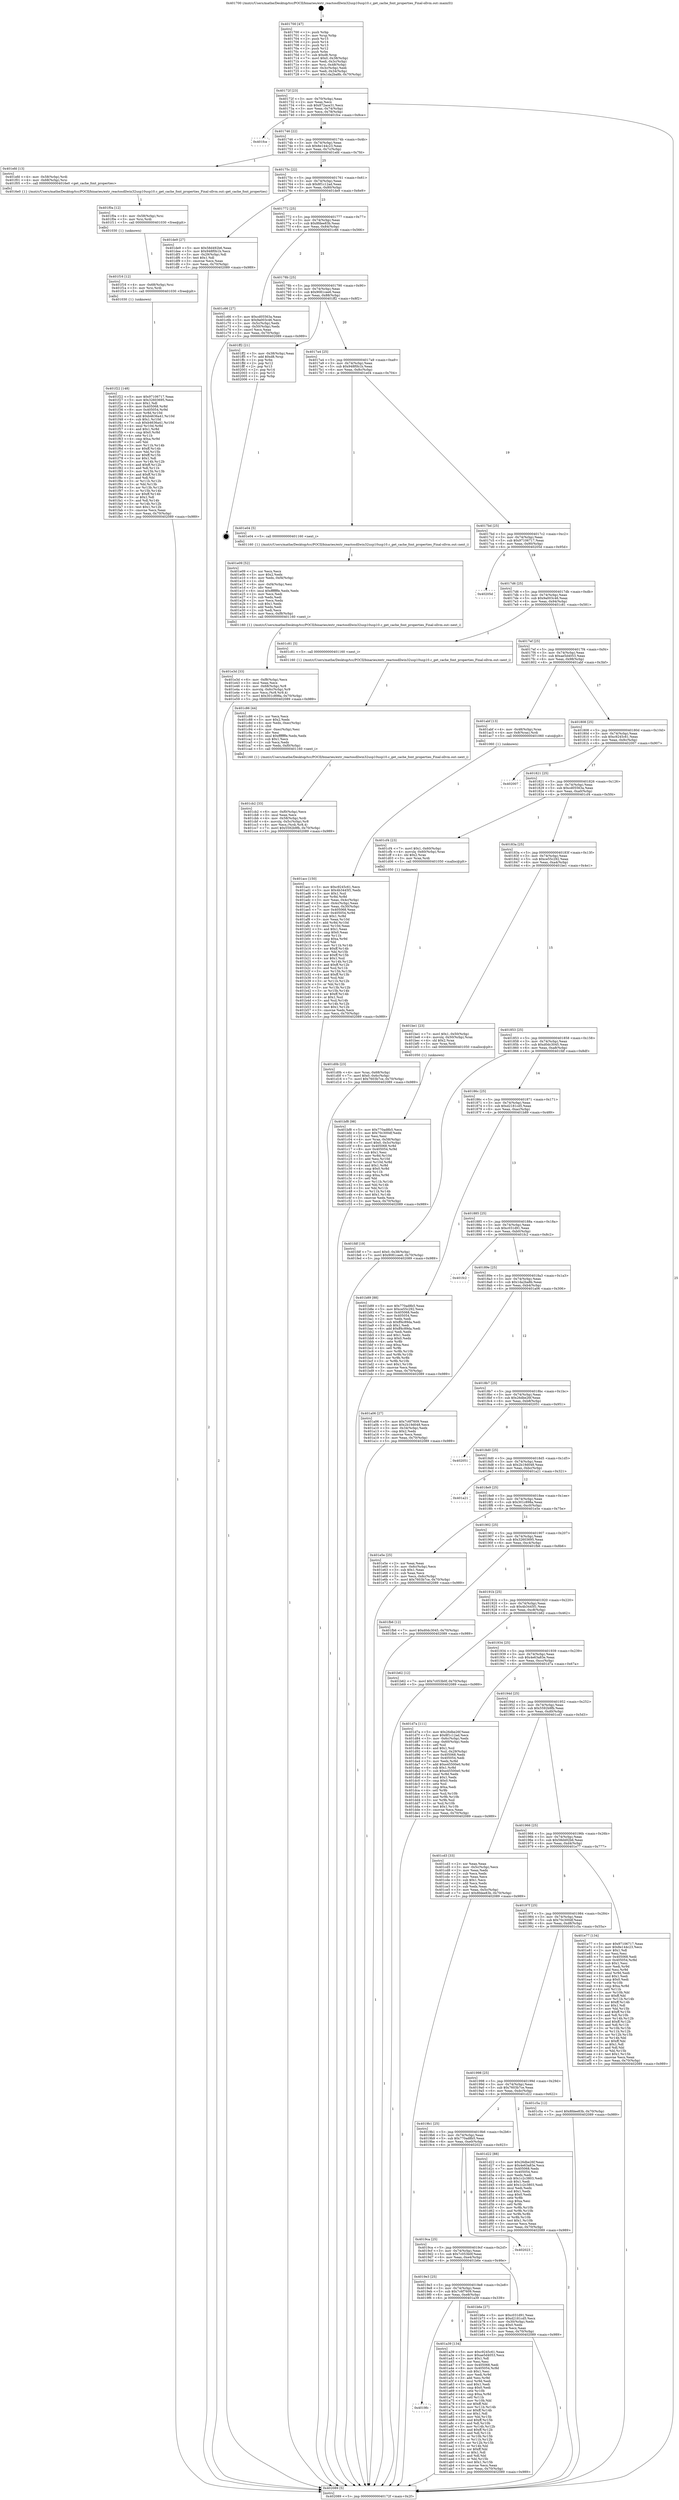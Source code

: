 digraph "0x401700" {
  label = "0x401700 (/mnt/c/Users/mathe/Desktop/tcc/POCII/binaries/extr_reactosdllwin32usp10usp10.c_get_cache_font_properties_Final-ollvm.out::main(0))"
  labelloc = "t"
  node[shape=record]

  Entry [label="",width=0.3,height=0.3,shape=circle,fillcolor=black,style=filled]
  "0x40172f" [label="{
     0x40172f [23]\l
     | [instrs]\l
     &nbsp;&nbsp;0x40172f \<+3\>: mov -0x70(%rbp),%eax\l
     &nbsp;&nbsp;0x401732 \<+2\>: mov %eax,%ecx\l
     &nbsp;&nbsp;0x401734 \<+6\>: sub $0x872ace31,%ecx\l
     &nbsp;&nbsp;0x40173a \<+3\>: mov %eax,-0x74(%rbp)\l
     &nbsp;&nbsp;0x40173d \<+3\>: mov %ecx,-0x78(%rbp)\l
     &nbsp;&nbsp;0x401740 \<+6\>: je 0000000000401fce \<main+0x8ce\>\l
  }"]
  "0x401fce" [label="{
     0x401fce\l
  }", style=dashed]
  "0x401746" [label="{
     0x401746 [22]\l
     | [instrs]\l
     &nbsp;&nbsp;0x401746 \<+5\>: jmp 000000000040174b \<main+0x4b\>\l
     &nbsp;&nbsp;0x40174b \<+3\>: mov -0x74(%rbp),%eax\l
     &nbsp;&nbsp;0x40174e \<+5\>: sub $0x8e144c23,%eax\l
     &nbsp;&nbsp;0x401753 \<+3\>: mov %eax,-0x7c(%rbp)\l
     &nbsp;&nbsp;0x401756 \<+6\>: je 0000000000401efd \<main+0x7fd\>\l
  }"]
  Exit [label="",width=0.3,height=0.3,shape=circle,fillcolor=black,style=filled,peripheries=2]
  "0x401efd" [label="{
     0x401efd [13]\l
     | [instrs]\l
     &nbsp;&nbsp;0x401efd \<+4\>: mov -0x58(%rbp),%rdi\l
     &nbsp;&nbsp;0x401f01 \<+4\>: mov -0x68(%rbp),%rsi\l
     &nbsp;&nbsp;0x401f05 \<+5\>: call 00000000004016e0 \<get_cache_font_properties\>\l
     | [calls]\l
     &nbsp;&nbsp;0x4016e0 \{1\} (/mnt/c/Users/mathe/Desktop/tcc/POCII/binaries/extr_reactosdllwin32usp10usp10.c_get_cache_font_properties_Final-ollvm.out::get_cache_font_properties)\l
  }"]
  "0x40175c" [label="{
     0x40175c [22]\l
     | [instrs]\l
     &nbsp;&nbsp;0x40175c \<+5\>: jmp 0000000000401761 \<main+0x61\>\l
     &nbsp;&nbsp;0x401761 \<+3\>: mov -0x74(%rbp),%eax\l
     &nbsp;&nbsp;0x401764 \<+5\>: sub $0x8f1c12ad,%eax\l
     &nbsp;&nbsp;0x401769 \<+3\>: mov %eax,-0x80(%rbp)\l
     &nbsp;&nbsp;0x40176c \<+6\>: je 0000000000401de9 \<main+0x6e9\>\l
  }"]
  "0x401f22" [label="{
     0x401f22 [148]\l
     | [instrs]\l
     &nbsp;&nbsp;0x401f22 \<+5\>: mov $0x97106717,%eax\l
     &nbsp;&nbsp;0x401f27 \<+5\>: mov $0x32603695,%ecx\l
     &nbsp;&nbsp;0x401f2c \<+2\>: mov $0x1,%dl\l
     &nbsp;&nbsp;0x401f2e \<+8\>: mov 0x405068,%r8d\l
     &nbsp;&nbsp;0x401f36 \<+8\>: mov 0x405054,%r9d\l
     &nbsp;&nbsp;0x401f3e \<+3\>: mov %r8d,%r10d\l
     &nbsp;&nbsp;0x401f41 \<+7\>: add $0xb4636a41,%r10d\l
     &nbsp;&nbsp;0x401f48 \<+4\>: sub $0x1,%r10d\l
     &nbsp;&nbsp;0x401f4c \<+7\>: sub $0xb4636a41,%r10d\l
     &nbsp;&nbsp;0x401f53 \<+4\>: imul %r10d,%r8d\l
     &nbsp;&nbsp;0x401f57 \<+4\>: and $0x1,%r8d\l
     &nbsp;&nbsp;0x401f5b \<+4\>: cmp $0x0,%r8d\l
     &nbsp;&nbsp;0x401f5f \<+4\>: sete %r11b\l
     &nbsp;&nbsp;0x401f63 \<+4\>: cmp $0xa,%r9d\l
     &nbsp;&nbsp;0x401f67 \<+3\>: setl %bl\l
     &nbsp;&nbsp;0x401f6a \<+3\>: mov %r11b,%r14b\l
     &nbsp;&nbsp;0x401f6d \<+4\>: xor $0xff,%r14b\l
     &nbsp;&nbsp;0x401f71 \<+3\>: mov %bl,%r15b\l
     &nbsp;&nbsp;0x401f74 \<+4\>: xor $0xff,%r15b\l
     &nbsp;&nbsp;0x401f78 \<+3\>: xor $0x1,%dl\l
     &nbsp;&nbsp;0x401f7b \<+3\>: mov %r14b,%r12b\l
     &nbsp;&nbsp;0x401f7e \<+4\>: and $0xff,%r12b\l
     &nbsp;&nbsp;0x401f82 \<+3\>: and %dl,%r11b\l
     &nbsp;&nbsp;0x401f85 \<+3\>: mov %r15b,%r13b\l
     &nbsp;&nbsp;0x401f88 \<+4\>: and $0xff,%r13b\l
     &nbsp;&nbsp;0x401f8c \<+2\>: and %dl,%bl\l
     &nbsp;&nbsp;0x401f8e \<+3\>: or %r11b,%r12b\l
     &nbsp;&nbsp;0x401f91 \<+3\>: or %bl,%r13b\l
     &nbsp;&nbsp;0x401f94 \<+3\>: xor %r13b,%r12b\l
     &nbsp;&nbsp;0x401f97 \<+3\>: or %r15b,%r14b\l
     &nbsp;&nbsp;0x401f9a \<+4\>: xor $0xff,%r14b\l
     &nbsp;&nbsp;0x401f9e \<+3\>: or $0x1,%dl\l
     &nbsp;&nbsp;0x401fa1 \<+3\>: and %dl,%r14b\l
     &nbsp;&nbsp;0x401fa4 \<+3\>: or %r14b,%r12b\l
     &nbsp;&nbsp;0x401fa7 \<+4\>: test $0x1,%r12b\l
     &nbsp;&nbsp;0x401fab \<+3\>: cmovne %ecx,%eax\l
     &nbsp;&nbsp;0x401fae \<+3\>: mov %eax,-0x70(%rbp)\l
     &nbsp;&nbsp;0x401fb1 \<+5\>: jmp 0000000000402089 \<main+0x989\>\l
  }"]
  "0x401de9" [label="{
     0x401de9 [27]\l
     | [instrs]\l
     &nbsp;&nbsp;0x401de9 \<+5\>: mov $0x58d492b6,%eax\l
     &nbsp;&nbsp;0x401dee \<+5\>: mov $0x948f0b1b,%ecx\l
     &nbsp;&nbsp;0x401df3 \<+3\>: mov -0x29(%rbp),%dl\l
     &nbsp;&nbsp;0x401df6 \<+3\>: test $0x1,%dl\l
     &nbsp;&nbsp;0x401df9 \<+3\>: cmovne %ecx,%eax\l
     &nbsp;&nbsp;0x401dfc \<+3\>: mov %eax,-0x70(%rbp)\l
     &nbsp;&nbsp;0x401dff \<+5\>: jmp 0000000000402089 \<main+0x989\>\l
  }"]
  "0x401772" [label="{
     0x401772 [25]\l
     | [instrs]\l
     &nbsp;&nbsp;0x401772 \<+5\>: jmp 0000000000401777 \<main+0x77\>\l
     &nbsp;&nbsp;0x401777 \<+3\>: mov -0x74(%rbp),%eax\l
     &nbsp;&nbsp;0x40177a \<+5\>: sub $0x8fdee83b,%eax\l
     &nbsp;&nbsp;0x40177f \<+6\>: mov %eax,-0x84(%rbp)\l
     &nbsp;&nbsp;0x401785 \<+6\>: je 0000000000401c66 \<main+0x566\>\l
  }"]
  "0x401f16" [label="{
     0x401f16 [12]\l
     | [instrs]\l
     &nbsp;&nbsp;0x401f16 \<+4\>: mov -0x68(%rbp),%rsi\l
     &nbsp;&nbsp;0x401f1a \<+3\>: mov %rsi,%rdi\l
     &nbsp;&nbsp;0x401f1d \<+5\>: call 0000000000401030 \<free@plt\>\l
     | [calls]\l
     &nbsp;&nbsp;0x401030 \{1\} (unknown)\l
  }"]
  "0x401c66" [label="{
     0x401c66 [27]\l
     | [instrs]\l
     &nbsp;&nbsp;0x401c66 \<+5\>: mov $0xcd05563a,%eax\l
     &nbsp;&nbsp;0x401c6b \<+5\>: mov $0x9a003c46,%ecx\l
     &nbsp;&nbsp;0x401c70 \<+3\>: mov -0x5c(%rbp),%edx\l
     &nbsp;&nbsp;0x401c73 \<+3\>: cmp -0x50(%rbp),%edx\l
     &nbsp;&nbsp;0x401c76 \<+3\>: cmovl %ecx,%eax\l
     &nbsp;&nbsp;0x401c79 \<+3\>: mov %eax,-0x70(%rbp)\l
     &nbsp;&nbsp;0x401c7c \<+5\>: jmp 0000000000402089 \<main+0x989\>\l
  }"]
  "0x40178b" [label="{
     0x40178b [25]\l
     | [instrs]\l
     &nbsp;&nbsp;0x40178b \<+5\>: jmp 0000000000401790 \<main+0x90\>\l
     &nbsp;&nbsp;0x401790 \<+3\>: mov -0x74(%rbp),%eax\l
     &nbsp;&nbsp;0x401793 \<+5\>: sub $0x9081cee6,%eax\l
     &nbsp;&nbsp;0x401798 \<+6\>: mov %eax,-0x88(%rbp)\l
     &nbsp;&nbsp;0x40179e \<+6\>: je 0000000000401ff2 \<main+0x8f2\>\l
  }"]
  "0x401f0a" [label="{
     0x401f0a [12]\l
     | [instrs]\l
     &nbsp;&nbsp;0x401f0a \<+4\>: mov -0x58(%rbp),%rsi\l
     &nbsp;&nbsp;0x401f0e \<+3\>: mov %rsi,%rdi\l
     &nbsp;&nbsp;0x401f11 \<+5\>: call 0000000000401030 \<free@plt\>\l
     | [calls]\l
     &nbsp;&nbsp;0x401030 \{1\} (unknown)\l
  }"]
  "0x401ff2" [label="{
     0x401ff2 [21]\l
     | [instrs]\l
     &nbsp;&nbsp;0x401ff2 \<+3\>: mov -0x38(%rbp),%eax\l
     &nbsp;&nbsp;0x401ff5 \<+7\>: add $0xd8,%rsp\l
     &nbsp;&nbsp;0x401ffc \<+1\>: pop %rbx\l
     &nbsp;&nbsp;0x401ffd \<+2\>: pop %r12\l
     &nbsp;&nbsp;0x401fff \<+2\>: pop %r13\l
     &nbsp;&nbsp;0x402001 \<+2\>: pop %r14\l
     &nbsp;&nbsp;0x402003 \<+2\>: pop %r15\l
     &nbsp;&nbsp;0x402005 \<+1\>: pop %rbp\l
     &nbsp;&nbsp;0x402006 \<+1\>: ret\l
  }"]
  "0x4017a4" [label="{
     0x4017a4 [25]\l
     | [instrs]\l
     &nbsp;&nbsp;0x4017a4 \<+5\>: jmp 00000000004017a9 \<main+0xa9\>\l
     &nbsp;&nbsp;0x4017a9 \<+3\>: mov -0x74(%rbp),%eax\l
     &nbsp;&nbsp;0x4017ac \<+5\>: sub $0x948f0b1b,%eax\l
     &nbsp;&nbsp;0x4017b1 \<+6\>: mov %eax,-0x8c(%rbp)\l
     &nbsp;&nbsp;0x4017b7 \<+6\>: je 0000000000401e04 \<main+0x704\>\l
  }"]
  "0x401e3d" [label="{
     0x401e3d [33]\l
     | [instrs]\l
     &nbsp;&nbsp;0x401e3d \<+6\>: mov -0xf8(%rbp),%ecx\l
     &nbsp;&nbsp;0x401e43 \<+3\>: imul %eax,%ecx\l
     &nbsp;&nbsp;0x401e46 \<+4\>: mov -0x68(%rbp),%r8\l
     &nbsp;&nbsp;0x401e4a \<+4\>: movslq -0x6c(%rbp),%r9\l
     &nbsp;&nbsp;0x401e4e \<+4\>: mov %ecx,(%r8,%r9,4)\l
     &nbsp;&nbsp;0x401e52 \<+7\>: movl $0x301c898a,-0x70(%rbp)\l
     &nbsp;&nbsp;0x401e59 \<+5\>: jmp 0000000000402089 \<main+0x989\>\l
  }"]
  "0x401e04" [label="{
     0x401e04 [5]\l
     | [instrs]\l
     &nbsp;&nbsp;0x401e04 \<+5\>: call 0000000000401160 \<next_i\>\l
     | [calls]\l
     &nbsp;&nbsp;0x401160 \{1\} (/mnt/c/Users/mathe/Desktop/tcc/POCII/binaries/extr_reactosdllwin32usp10usp10.c_get_cache_font_properties_Final-ollvm.out::next_i)\l
  }"]
  "0x4017bd" [label="{
     0x4017bd [25]\l
     | [instrs]\l
     &nbsp;&nbsp;0x4017bd \<+5\>: jmp 00000000004017c2 \<main+0xc2\>\l
     &nbsp;&nbsp;0x4017c2 \<+3\>: mov -0x74(%rbp),%eax\l
     &nbsp;&nbsp;0x4017c5 \<+5\>: sub $0x97106717,%eax\l
     &nbsp;&nbsp;0x4017ca \<+6\>: mov %eax,-0x90(%rbp)\l
     &nbsp;&nbsp;0x4017d0 \<+6\>: je 000000000040205d \<main+0x95d\>\l
  }"]
  "0x401e09" [label="{
     0x401e09 [52]\l
     | [instrs]\l
     &nbsp;&nbsp;0x401e09 \<+2\>: xor %ecx,%ecx\l
     &nbsp;&nbsp;0x401e0b \<+5\>: mov $0x2,%edx\l
     &nbsp;&nbsp;0x401e10 \<+6\>: mov %edx,-0xf4(%rbp)\l
     &nbsp;&nbsp;0x401e16 \<+1\>: cltd\l
     &nbsp;&nbsp;0x401e17 \<+6\>: mov -0xf4(%rbp),%esi\l
     &nbsp;&nbsp;0x401e1d \<+2\>: idiv %esi\l
     &nbsp;&nbsp;0x401e1f \<+6\>: imul $0xfffffffe,%edx,%edx\l
     &nbsp;&nbsp;0x401e25 \<+2\>: mov %ecx,%edi\l
     &nbsp;&nbsp;0x401e27 \<+2\>: sub %edx,%edi\l
     &nbsp;&nbsp;0x401e29 \<+2\>: mov %ecx,%edx\l
     &nbsp;&nbsp;0x401e2b \<+3\>: sub $0x1,%edx\l
     &nbsp;&nbsp;0x401e2e \<+2\>: add %edx,%edi\l
     &nbsp;&nbsp;0x401e30 \<+2\>: sub %edi,%ecx\l
     &nbsp;&nbsp;0x401e32 \<+6\>: mov %ecx,-0xf8(%rbp)\l
     &nbsp;&nbsp;0x401e38 \<+5\>: call 0000000000401160 \<next_i\>\l
     | [calls]\l
     &nbsp;&nbsp;0x401160 \{1\} (/mnt/c/Users/mathe/Desktop/tcc/POCII/binaries/extr_reactosdllwin32usp10usp10.c_get_cache_font_properties_Final-ollvm.out::next_i)\l
  }"]
  "0x40205d" [label="{
     0x40205d\l
  }", style=dashed]
  "0x4017d6" [label="{
     0x4017d6 [25]\l
     | [instrs]\l
     &nbsp;&nbsp;0x4017d6 \<+5\>: jmp 00000000004017db \<main+0xdb\>\l
     &nbsp;&nbsp;0x4017db \<+3\>: mov -0x74(%rbp),%eax\l
     &nbsp;&nbsp;0x4017de \<+5\>: sub $0x9a003c46,%eax\l
     &nbsp;&nbsp;0x4017e3 \<+6\>: mov %eax,-0x94(%rbp)\l
     &nbsp;&nbsp;0x4017e9 \<+6\>: je 0000000000401c81 \<main+0x581\>\l
  }"]
  "0x401d0b" [label="{
     0x401d0b [23]\l
     | [instrs]\l
     &nbsp;&nbsp;0x401d0b \<+4\>: mov %rax,-0x68(%rbp)\l
     &nbsp;&nbsp;0x401d0f \<+7\>: movl $0x0,-0x6c(%rbp)\l
     &nbsp;&nbsp;0x401d16 \<+7\>: movl $0x7603b7ce,-0x70(%rbp)\l
     &nbsp;&nbsp;0x401d1d \<+5\>: jmp 0000000000402089 \<main+0x989\>\l
  }"]
  "0x401c81" [label="{
     0x401c81 [5]\l
     | [instrs]\l
     &nbsp;&nbsp;0x401c81 \<+5\>: call 0000000000401160 \<next_i\>\l
     | [calls]\l
     &nbsp;&nbsp;0x401160 \{1\} (/mnt/c/Users/mathe/Desktop/tcc/POCII/binaries/extr_reactosdllwin32usp10usp10.c_get_cache_font_properties_Final-ollvm.out::next_i)\l
  }"]
  "0x4017ef" [label="{
     0x4017ef [25]\l
     | [instrs]\l
     &nbsp;&nbsp;0x4017ef \<+5\>: jmp 00000000004017f4 \<main+0xf4\>\l
     &nbsp;&nbsp;0x4017f4 \<+3\>: mov -0x74(%rbp),%eax\l
     &nbsp;&nbsp;0x4017f7 \<+5\>: sub $0xae5d4053,%eax\l
     &nbsp;&nbsp;0x4017fc \<+6\>: mov %eax,-0x98(%rbp)\l
     &nbsp;&nbsp;0x401802 \<+6\>: je 0000000000401abf \<main+0x3bf\>\l
  }"]
  "0x401cb2" [label="{
     0x401cb2 [33]\l
     | [instrs]\l
     &nbsp;&nbsp;0x401cb2 \<+6\>: mov -0xf0(%rbp),%ecx\l
     &nbsp;&nbsp;0x401cb8 \<+3\>: imul %eax,%ecx\l
     &nbsp;&nbsp;0x401cbb \<+4\>: mov -0x58(%rbp),%rdi\l
     &nbsp;&nbsp;0x401cbf \<+4\>: movslq -0x5c(%rbp),%r8\l
     &nbsp;&nbsp;0x401cc3 \<+4\>: mov %ecx,(%rdi,%r8,4)\l
     &nbsp;&nbsp;0x401cc7 \<+7\>: movl $0x5592b9fb,-0x70(%rbp)\l
     &nbsp;&nbsp;0x401cce \<+5\>: jmp 0000000000402089 \<main+0x989\>\l
  }"]
  "0x401abf" [label="{
     0x401abf [13]\l
     | [instrs]\l
     &nbsp;&nbsp;0x401abf \<+4\>: mov -0x48(%rbp),%rax\l
     &nbsp;&nbsp;0x401ac3 \<+4\>: mov 0x8(%rax),%rdi\l
     &nbsp;&nbsp;0x401ac7 \<+5\>: call 0000000000401060 \<atoi@plt\>\l
     | [calls]\l
     &nbsp;&nbsp;0x401060 \{1\} (unknown)\l
  }"]
  "0x401808" [label="{
     0x401808 [25]\l
     | [instrs]\l
     &nbsp;&nbsp;0x401808 \<+5\>: jmp 000000000040180d \<main+0x10d\>\l
     &nbsp;&nbsp;0x40180d \<+3\>: mov -0x74(%rbp),%eax\l
     &nbsp;&nbsp;0x401810 \<+5\>: sub $0xc9245c61,%eax\l
     &nbsp;&nbsp;0x401815 \<+6\>: mov %eax,-0x9c(%rbp)\l
     &nbsp;&nbsp;0x40181b \<+6\>: je 0000000000402007 \<main+0x907\>\l
  }"]
  "0x401c86" [label="{
     0x401c86 [44]\l
     | [instrs]\l
     &nbsp;&nbsp;0x401c86 \<+2\>: xor %ecx,%ecx\l
     &nbsp;&nbsp;0x401c88 \<+5\>: mov $0x2,%edx\l
     &nbsp;&nbsp;0x401c8d \<+6\>: mov %edx,-0xec(%rbp)\l
     &nbsp;&nbsp;0x401c93 \<+1\>: cltd\l
     &nbsp;&nbsp;0x401c94 \<+6\>: mov -0xec(%rbp),%esi\l
     &nbsp;&nbsp;0x401c9a \<+2\>: idiv %esi\l
     &nbsp;&nbsp;0x401c9c \<+6\>: imul $0xfffffffe,%edx,%edx\l
     &nbsp;&nbsp;0x401ca2 \<+3\>: sub $0x1,%ecx\l
     &nbsp;&nbsp;0x401ca5 \<+2\>: sub %ecx,%edx\l
     &nbsp;&nbsp;0x401ca7 \<+6\>: mov %edx,-0xf0(%rbp)\l
     &nbsp;&nbsp;0x401cad \<+5\>: call 0000000000401160 \<next_i\>\l
     | [calls]\l
     &nbsp;&nbsp;0x401160 \{1\} (/mnt/c/Users/mathe/Desktop/tcc/POCII/binaries/extr_reactosdllwin32usp10usp10.c_get_cache_font_properties_Final-ollvm.out::next_i)\l
  }"]
  "0x402007" [label="{
     0x402007\l
  }", style=dashed]
  "0x401821" [label="{
     0x401821 [25]\l
     | [instrs]\l
     &nbsp;&nbsp;0x401821 \<+5\>: jmp 0000000000401826 \<main+0x126\>\l
     &nbsp;&nbsp;0x401826 \<+3\>: mov -0x74(%rbp),%eax\l
     &nbsp;&nbsp;0x401829 \<+5\>: sub $0xcd05563a,%eax\l
     &nbsp;&nbsp;0x40182e \<+6\>: mov %eax,-0xa0(%rbp)\l
     &nbsp;&nbsp;0x401834 \<+6\>: je 0000000000401cf4 \<main+0x5f4\>\l
  }"]
  "0x401bf8" [label="{
     0x401bf8 [98]\l
     | [instrs]\l
     &nbsp;&nbsp;0x401bf8 \<+5\>: mov $0x770ad8b5,%ecx\l
     &nbsp;&nbsp;0x401bfd \<+5\>: mov $0x70c300df,%edx\l
     &nbsp;&nbsp;0x401c02 \<+2\>: xor %esi,%esi\l
     &nbsp;&nbsp;0x401c04 \<+4\>: mov %rax,-0x58(%rbp)\l
     &nbsp;&nbsp;0x401c08 \<+7\>: movl $0x0,-0x5c(%rbp)\l
     &nbsp;&nbsp;0x401c0f \<+8\>: mov 0x405068,%r8d\l
     &nbsp;&nbsp;0x401c17 \<+8\>: mov 0x405054,%r9d\l
     &nbsp;&nbsp;0x401c1f \<+3\>: sub $0x1,%esi\l
     &nbsp;&nbsp;0x401c22 \<+3\>: mov %r8d,%r10d\l
     &nbsp;&nbsp;0x401c25 \<+3\>: add %esi,%r10d\l
     &nbsp;&nbsp;0x401c28 \<+4\>: imul %r10d,%r8d\l
     &nbsp;&nbsp;0x401c2c \<+4\>: and $0x1,%r8d\l
     &nbsp;&nbsp;0x401c30 \<+4\>: cmp $0x0,%r8d\l
     &nbsp;&nbsp;0x401c34 \<+4\>: sete %r11b\l
     &nbsp;&nbsp;0x401c38 \<+4\>: cmp $0xa,%r9d\l
     &nbsp;&nbsp;0x401c3c \<+3\>: setl %bl\l
     &nbsp;&nbsp;0x401c3f \<+3\>: mov %r11b,%r14b\l
     &nbsp;&nbsp;0x401c42 \<+3\>: and %bl,%r14b\l
     &nbsp;&nbsp;0x401c45 \<+3\>: xor %bl,%r11b\l
     &nbsp;&nbsp;0x401c48 \<+3\>: or %r11b,%r14b\l
     &nbsp;&nbsp;0x401c4b \<+4\>: test $0x1,%r14b\l
     &nbsp;&nbsp;0x401c4f \<+3\>: cmovne %edx,%ecx\l
     &nbsp;&nbsp;0x401c52 \<+3\>: mov %ecx,-0x70(%rbp)\l
     &nbsp;&nbsp;0x401c55 \<+5\>: jmp 0000000000402089 \<main+0x989\>\l
  }"]
  "0x401cf4" [label="{
     0x401cf4 [23]\l
     | [instrs]\l
     &nbsp;&nbsp;0x401cf4 \<+7\>: movl $0x1,-0x60(%rbp)\l
     &nbsp;&nbsp;0x401cfb \<+4\>: movslq -0x60(%rbp),%rax\l
     &nbsp;&nbsp;0x401cff \<+4\>: shl $0x2,%rax\l
     &nbsp;&nbsp;0x401d03 \<+3\>: mov %rax,%rdi\l
     &nbsp;&nbsp;0x401d06 \<+5\>: call 0000000000401050 \<malloc@plt\>\l
     | [calls]\l
     &nbsp;&nbsp;0x401050 \{1\} (unknown)\l
  }"]
  "0x40183a" [label="{
     0x40183a [25]\l
     | [instrs]\l
     &nbsp;&nbsp;0x40183a \<+5\>: jmp 000000000040183f \<main+0x13f\>\l
     &nbsp;&nbsp;0x40183f \<+3\>: mov -0x74(%rbp),%eax\l
     &nbsp;&nbsp;0x401842 \<+5\>: sub $0xce55c292,%eax\l
     &nbsp;&nbsp;0x401847 \<+6\>: mov %eax,-0xa4(%rbp)\l
     &nbsp;&nbsp;0x40184d \<+6\>: je 0000000000401be1 \<main+0x4e1\>\l
  }"]
  "0x401acc" [label="{
     0x401acc [150]\l
     | [instrs]\l
     &nbsp;&nbsp;0x401acc \<+5\>: mov $0xc9245c61,%ecx\l
     &nbsp;&nbsp;0x401ad1 \<+5\>: mov $0x4b3445f1,%edx\l
     &nbsp;&nbsp;0x401ad6 \<+3\>: mov $0x1,%sil\l
     &nbsp;&nbsp;0x401ad9 \<+3\>: xor %r8d,%r8d\l
     &nbsp;&nbsp;0x401adc \<+3\>: mov %eax,-0x4c(%rbp)\l
     &nbsp;&nbsp;0x401adf \<+3\>: mov -0x4c(%rbp),%eax\l
     &nbsp;&nbsp;0x401ae2 \<+3\>: mov %eax,-0x30(%rbp)\l
     &nbsp;&nbsp;0x401ae5 \<+7\>: mov 0x405068,%eax\l
     &nbsp;&nbsp;0x401aec \<+8\>: mov 0x405054,%r9d\l
     &nbsp;&nbsp;0x401af4 \<+4\>: sub $0x1,%r8d\l
     &nbsp;&nbsp;0x401af8 \<+3\>: mov %eax,%r10d\l
     &nbsp;&nbsp;0x401afb \<+3\>: add %r8d,%r10d\l
     &nbsp;&nbsp;0x401afe \<+4\>: imul %r10d,%eax\l
     &nbsp;&nbsp;0x401b02 \<+3\>: and $0x1,%eax\l
     &nbsp;&nbsp;0x401b05 \<+3\>: cmp $0x0,%eax\l
     &nbsp;&nbsp;0x401b08 \<+4\>: sete %r11b\l
     &nbsp;&nbsp;0x401b0c \<+4\>: cmp $0xa,%r9d\l
     &nbsp;&nbsp;0x401b10 \<+3\>: setl %bl\l
     &nbsp;&nbsp;0x401b13 \<+3\>: mov %r11b,%r14b\l
     &nbsp;&nbsp;0x401b16 \<+4\>: xor $0xff,%r14b\l
     &nbsp;&nbsp;0x401b1a \<+3\>: mov %bl,%r15b\l
     &nbsp;&nbsp;0x401b1d \<+4\>: xor $0xff,%r15b\l
     &nbsp;&nbsp;0x401b21 \<+4\>: xor $0x1,%sil\l
     &nbsp;&nbsp;0x401b25 \<+3\>: mov %r14b,%r12b\l
     &nbsp;&nbsp;0x401b28 \<+4\>: and $0xff,%r12b\l
     &nbsp;&nbsp;0x401b2c \<+3\>: and %sil,%r11b\l
     &nbsp;&nbsp;0x401b2f \<+3\>: mov %r15b,%r13b\l
     &nbsp;&nbsp;0x401b32 \<+4\>: and $0xff,%r13b\l
     &nbsp;&nbsp;0x401b36 \<+3\>: and %sil,%bl\l
     &nbsp;&nbsp;0x401b39 \<+3\>: or %r11b,%r12b\l
     &nbsp;&nbsp;0x401b3c \<+3\>: or %bl,%r13b\l
     &nbsp;&nbsp;0x401b3f \<+3\>: xor %r13b,%r12b\l
     &nbsp;&nbsp;0x401b42 \<+3\>: or %r15b,%r14b\l
     &nbsp;&nbsp;0x401b45 \<+4\>: xor $0xff,%r14b\l
     &nbsp;&nbsp;0x401b49 \<+4\>: or $0x1,%sil\l
     &nbsp;&nbsp;0x401b4d \<+3\>: and %sil,%r14b\l
     &nbsp;&nbsp;0x401b50 \<+3\>: or %r14b,%r12b\l
     &nbsp;&nbsp;0x401b53 \<+4\>: test $0x1,%r12b\l
     &nbsp;&nbsp;0x401b57 \<+3\>: cmovne %edx,%ecx\l
     &nbsp;&nbsp;0x401b5a \<+3\>: mov %ecx,-0x70(%rbp)\l
     &nbsp;&nbsp;0x401b5d \<+5\>: jmp 0000000000402089 \<main+0x989\>\l
  }"]
  "0x401be1" [label="{
     0x401be1 [23]\l
     | [instrs]\l
     &nbsp;&nbsp;0x401be1 \<+7\>: movl $0x1,-0x50(%rbp)\l
     &nbsp;&nbsp;0x401be8 \<+4\>: movslq -0x50(%rbp),%rax\l
     &nbsp;&nbsp;0x401bec \<+4\>: shl $0x2,%rax\l
     &nbsp;&nbsp;0x401bf0 \<+3\>: mov %rax,%rdi\l
     &nbsp;&nbsp;0x401bf3 \<+5\>: call 0000000000401050 \<malloc@plt\>\l
     | [calls]\l
     &nbsp;&nbsp;0x401050 \{1\} (unknown)\l
  }"]
  "0x401853" [label="{
     0x401853 [25]\l
     | [instrs]\l
     &nbsp;&nbsp;0x401853 \<+5\>: jmp 0000000000401858 \<main+0x158\>\l
     &nbsp;&nbsp;0x401858 \<+3\>: mov -0x74(%rbp),%eax\l
     &nbsp;&nbsp;0x40185b \<+5\>: sub $0xd0dc3045,%eax\l
     &nbsp;&nbsp;0x401860 \<+6\>: mov %eax,-0xa8(%rbp)\l
     &nbsp;&nbsp;0x401866 \<+6\>: je 0000000000401fdf \<main+0x8df\>\l
  }"]
  "0x4019fc" [label="{
     0x4019fc\l
  }", style=dashed]
  "0x401fdf" [label="{
     0x401fdf [19]\l
     | [instrs]\l
     &nbsp;&nbsp;0x401fdf \<+7\>: movl $0x0,-0x38(%rbp)\l
     &nbsp;&nbsp;0x401fe6 \<+7\>: movl $0x9081cee6,-0x70(%rbp)\l
     &nbsp;&nbsp;0x401fed \<+5\>: jmp 0000000000402089 \<main+0x989\>\l
  }"]
  "0x40186c" [label="{
     0x40186c [25]\l
     | [instrs]\l
     &nbsp;&nbsp;0x40186c \<+5\>: jmp 0000000000401871 \<main+0x171\>\l
     &nbsp;&nbsp;0x401871 \<+3\>: mov -0x74(%rbp),%eax\l
     &nbsp;&nbsp;0x401874 \<+5\>: sub $0xd2181cd5,%eax\l
     &nbsp;&nbsp;0x401879 \<+6\>: mov %eax,-0xac(%rbp)\l
     &nbsp;&nbsp;0x40187f \<+6\>: je 0000000000401b89 \<main+0x489\>\l
  }"]
  "0x401a39" [label="{
     0x401a39 [134]\l
     | [instrs]\l
     &nbsp;&nbsp;0x401a39 \<+5\>: mov $0xc9245c61,%eax\l
     &nbsp;&nbsp;0x401a3e \<+5\>: mov $0xae5d4053,%ecx\l
     &nbsp;&nbsp;0x401a43 \<+2\>: mov $0x1,%dl\l
     &nbsp;&nbsp;0x401a45 \<+2\>: xor %esi,%esi\l
     &nbsp;&nbsp;0x401a47 \<+7\>: mov 0x405068,%edi\l
     &nbsp;&nbsp;0x401a4e \<+8\>: mov 0x405054,%r8d\l
     &nbsp;&nbsp;0x401a56 \<+3\>: sub $0x1,%esi\l
     &nbsp;&nbsp;0x401a59 \<+3\>: mov %edi,%r9d\l
     &nbsp;&nbsp;0x401a5c \<+3\>: add %esi,%r9d\l
     &nbsp;&nbsp;0x401a5f \<+4\>: imul %r9d,%edi\l
     &nbsp;&nbsp;0x401a63 \<+3\>: and $0x1,%edi\l
     &nbsp;&nbsp;0x401a66 \<+3\>: cmp $0x0,%edi\l
     &nbsp;&nbsp;0x401a69 \<+4\>: sete %r10b\l
     &nbsp;&nbsp;0x401a6d \<+4\>: cmp $0xa,%r8d\l
     &nbsp;&nbsp;0x401a71 \<+4\>: setl %r11b\l
     &nbsp;&nbsp;0x401a75 \<+3\>: mov %r10b,%bl\l
     &nbsp;&nbsp;0x401a78 \<+3\>: xor $0xff,%bl\l
     &nbsp;&nbsp;0x401a7b \<+3\>: mov %r11b,%r14b\l
     &nbsp;&nbsp;0x401a7e \<+4\>: xor $0xff,%r14b\l
     &nbsp;&nbsp;0x401a82 \<+3\>: xor $0x1,%dl\l
     &nbsp;&nbsp;0x401a85 \<+3\>: mov %bl,%r15b\l
     &nbsp;&nbsp;0x401a88 \<+4\>: and $0xff,%r15b\l
     &nbsp;&nbsp;0x401a8c \<+3\>: and %dl,%r10b\l
     &nbsp;&nbsp;0x401a8f \<+3\>: mov %r14b,%r12b\l
     &nbsp;&nbsp;0x401a92 \<+4\>: and $0xff,%r12b\l
     &nbsp;&nbsp;0x401a96 \<+3\>: and %dl,%r11b\l
     &nbsp;&nbsp;0x401a99 \<+3\>: or %r10b,%r15b\l
     &nbsp;&nbsp;0x401a9c \<+3\>: or %r11b,%r12b\l
     &nbsp;&nbsp;0x401a9f \<+3\>: xor %r12b,%r15b\l
     &nbsp;&nbsp;0x401aa2 \<+3\>: or %r14b,%bl\l
     &nbsp;&nbsp;0x401aa5 \<+3\>: xor $0xff,%bl\l
     &nbsp;&nbsp;0x401aa8 \<+3\>: or $0x1,%dl\l
     &nbsp;&nbsp;0x401aab \<+2\>: and %dl,%bl\l
     &nbsp;&nbsp;0x401aad \<+3\>: or %bl,%r15b\l
     &nbsp;&nbsp;0x401ab0 \<+4\>: test $0x1,%r15b\l
     &nbsp;&nbsp;0x401ab4 \<+3\>: cmovne %ecx,%eax\l
     &nbsp;&nbsp;0x401ab7 \<+3\>: mov %eax,-0x70(%rbp)\l
     &nbsp;&nbsp;0x401aba \<+5\>: jmp 0000000000402089 \<main+0x989\>\l
  }"]
  "0x401b89" [label="{
     0x401b89 [88]\l
     | [instrs]\l
     &nbsp;&nbsp;0x401b89 \<+5\>: mov $0x770ad8b5,%eax\l
     &nbsp;&nbsp;0x401b8e \<+5\>: mov $0xce55c292,%ecx\l
     &nbsp;&nbsp;0x401b93 \<+7\>: mov 0x405068,%edx\l
     &nbsp;&nbsp;0x401b9a \<+7\>: mov 0x405054,%esi\l
     &nbsp;&nbsp;0x401ba1 \<+2\>: mov %edx,%edi\l
     &nbsp;&nbsp;0x401ba3 \<+6\>: sub $0xff4c89da,%edi\l
     &nbsp;&nbsp;0x401ba9 \<+3\>: sub $0x1,%edi\l
     &nbsp;&nbsp;0x401bac \<+6\>: add $0xff4c89da,%edi\l
     &nbsp;&nbsp;0x401bb2 \<+3\>: imul %edi,%edx\l
     &nbsp;&nbsp;0x401bb5 \<+3\>: and $0x1,%edx\l
     &nbsp;&nbsp;0x401bb8 \<+3\>: cmp $0x0,%edx\l
     &nbsp;&nbsp;0x401bbb \<+4\>: sete %r8b\l
     &nbsp;&nbsp;0x401bbf \<+3\>: cmp $0xa,%esi\l
     &nbsp;&nbsp;0x401bc2 \<+4\>: setl %r9b\l
     &nbsp;&nbsp;0x401bc6 \<+3\>: mov %r8b,%r10b\l
     &nbsp;&nbsp;0x401bc9 \<+3\>: and %r9b,%r10b\l
     &nbsp;&nbsp;0x401bcc \<+3\>: xor %r9b,%r8b\l
     &nbsp;&nbsp;0x401bcf \<+3\>: or %r8b,%r10b\l
     &nbsp;&nbsp;0x401bd2 \<+4\>: test $0x1,%r10b\l
     &nbsp;&nbsp;0x401bd6 \<+3\>: cmovne %ecx,%eax\l
     &nbsp;&nbsp;0x401bd9 \<+3\>: mov %eax,-0x70(%rbp)\l
     &nbsp;&nbsp;0x401bdc \<+5\>: jmp 0000000000402089 \<main+0x989\>\l
  }"]
  "0x401885" [label="{
     0x401885 [25]\l
     | [instrs]\l
     &nbsp;&nbsp;0x401885 \<+5\>: jmp 000000000040188a \<main+0x18a\>\l
     &nbsp;&nbsp;0x40188a \<+3\>: mov -0x74(%rbp),%eax\l
     &nbsp;&nbsp;0x40188d \<+5\>: sub $0xc031d91,%eax\l
     &nbsp;&nbsp;0x401892 \<+6\>: mov %eax,-0xb0(%rbp)\l
     &nbsp;&nbsp;0x401898 \<+6\>: je 0000000000401fc2 \<main+0x8c2\>\l
  }"]
  "0x4019e3" [label="{
     0x4019e3 [25]\l
     | [instrs]\l
     &nbsp;&nbsp;0x4019e3 \<+5\>: jmp 00000000004019e8 \<main+0x2e8\>\l
     &nbsp;&nbsp;0x4019e8 \<+3\>: mov -0x74(%rbp),%eax\l
     &nbsp;&nbsp;0x4019eb \<+5\>: sub $0x7c6f7609,%eax\l
     &nbsp;&nbsp;0x4019f0 \<+6\>: mov %eax,-0xe8(%rbp)\l
     &nbsp;&nbsp;0x4019f6 \<+6\>: je 0000000000401a39 \<main+0x339\>\l
  }"]
  "0x401fc2" [label="{
     0x401fc2\l
  }", style=dashed]
  "0x40189e" [label="{
     0x40189e [25]\l
     | [instrs]\l
     &nbsp;&nbsp;0x40189e \<+5\>: jmp 00000000004018a3 \<main+0x1a3\>\l
     &nbsp;&nbsp;0x4018a3 \<+3\>: mov -0x74(%rbp),%eax\l
     &nbsp;&nbsp;0x4018a6 \<+5\>: sub $0x1da2ba8b,%eax\l
     &nbsp;&nbsp;0x4018ab \<+6\>: mov %eax,-0xb4(%rbp)\l
     &nbsp;&nbsp;0x4018b1 \<+6\>: je 0000000000401a06 \<main+0x306\>\l
  }"]
  "0x401b6e" [label="{
     0x401b6e [27]\l
     | [instrs]\l
     &nbsp;&nbsp;0x401b6e \<+5\>: mov $0xc031d91,%eax\l
     &nbsp;&nbsp;0x401b73 \<+5\>: mov $0xd2181cd5,%ecx\l
     &nbsp;&nbsp;0x401b78 \<+3\>: mov -0x30(%rbp),%edx\l
     &nbsp;&nbsp;0x401b7b \<+3\>: cmp $0x0,%edx\l
     &nbsp;&nbsp;0x401b7e \<+3\>: cmove %ecx,%eax\l
     &nbsp;&nbsp;0x401b81 \<+3\>: mov %eax,-0x70(%rbp)\l
     &nbsp;&nbsp;0x401b84 \<+5\>: jmp 0000000000402089 \<main+0x989\>\l
  }"]
  "0x401a06" [label="{
     0x401a06 [27]\l
     | [instrs]\l
     &nbsp;&nbsp;0x401a06 \<+5\>: mov $0x7c6f7609,%eax\l
     &nbsp;&nbsp;0x401a0b \<+5\>: mov $0x2b19d048,%ecx\l
     &nbsp;&nbsp;0x401a10 \<+3\>: mov -0x34(%rbp),%edx\l
     &nbsp;&nbsp;0x401a13 \<+3\>: cmp $0x2,%edx\l
     &nbsp;&nbsp;0x401a16 \<+3\>: cmovne %ecx,%eax\l
     &nbsp;&nbsp;0x401a19 \<+3\>: mov %eax,-0x70(%rbp)\l
     &nbsp;&nbsp;0x401a1c \<+5\>: jmp 0000000000402089 \<main+0x989\>\l
  }"]
  "0x4018b7" [label="{
     0x4018b7 [25]\l
     | [instrs]\l
     &nbsp;&nbsp;0x4018b7 \<+5\>: jmp 00000000004018bc \<main+0x1bc\>\l
     &nbsp;&nbsp;0x4018bc \<+3\>: mov -0x74(%rbp),%eax\l
     &nbsp;&nbsp;0x4018bf \<+5\>: sub $0x26dbe26f,%eax\l
     &nbsp;&nbsp;0x4018c4 \<+6\>: mov %eax,-0xb8(%rbp)\l
     &nbsp;&nbsp;0x4018ca \<+6\>: je 0000000000402051 \<main+0x951\>\l
  }"]
  "0x402089" [label="{
     0x402089 [5]\l
     | [instrs]\l
     &nbsp;&nbsp;0x402089 \<+5\>: jmp 000000000040172f \<main+0x2f\>\l
  }"]
  "0x401700" [label="{
     0x401700 [47]\l
     | [instrs]\l
     &nbsp;&nbsp;0x401700 \<+1\>: push %rbp\l
     &nbsp;&nbsp;0x401701 \<+3\>: mov %rsp,%rbp\l
     &nbsp;&nbsp;0x401704 \<+2\>: push %r15\l
     &nbsp;&nbsp;0x401706 \<+2\>: push %r14\l
     &nbsp;&nbsp;0x401708 \<+2\>: push %r13\l
     &nbsp;&nbsp;0x40170a \<+2\>: push %r12\l
     &nbsp;&nbsp;0x40170c \<+1\>: push %rbx\l
     &nbsp;&nbsp;0x40170d \<+7\>: sub $0xd8,%rsp\l
     &nbsp;&nbsp;0x401714 \<+7\>: movl $0x0,-0x38(%rbp)\l
     &nbsp;&nbsp;0x40171b \<+3\>: mov %edi,-0x3c(%rbp)\l
     &nbsp;&nbsp;0x40171e \<+4\>: mov %rsi,-0x48(%rbp)\l
     &nbsp;&nbsp;0x401722 \<+3\>: mov -0x3c(%rbp),%edi\l
     &nbsp;&nbsp;0x401725 \<+3\>: mov %edi,-0x34(%rbp)\l
     &nbsp;&nbsp;0x401728 \<+7\>: movl $0x1da2ba8b,-0x70(%rbp)\l
  }"]
  "0x4019ca" [label="{
     0x4019ca [25]\l
     | [instrs]\l
     &nbsp;&nbsp;0x4019ca \<+5\>: jmp 00000000004019cf \<main+0x2cf\>\l
     &nbsp;&nbsp;0x4019cf \<+3\>: mov -0x74(%rbp),%eax\l
     &nbsp;&nbsp;0x4019d2 \<+5\>: sub $0x7c053b0f,%eax\l
     &nbsp;&nbsp;0x4019d7 \<+6\>: mov %eax,-0xe4(%rbp)\l
     &nbsp;&nbsp;0x4019dd \<+6\>: je 0000000000401b6e \<main+0x46e\>\l
  }"]
  "0x402051" [label="{
     0x402051\l
  }", style=dashed]
  "0x4018d0" [label="{
     0x4018d0 [25]\l
     | [instrs]\l
     &nbsp;&nbsp;0x4018d0 \<+5\>: jmp 00000000004018d5 \<main+0x1d5\>\l
     &nbsp;&nbsp;0x4018d5 \<+3\>: mov -0x74(%rbp),%eax\l
     &nbsp;&nbsp;0x4018d8 \<+5\>: sub $0x2b19d048,%eax\l
     &nbsp;&nbsp;0x4018dd \<+6\>: mov %eax,-0xbc(%rbp)\l
     &nbsp;&nbsp;0x4018e3 \<+6\>: je 0000000000401a21 \<main+0x321\>\l
  }"]
  "0x402023" [label="{
     0x402023\l
  }", style=dashed]
  "0x401a21" [label="{
     0x401a21\l
  }", style=dashed]
  "0x4018e9" [label="{
     0x4018e9 [25]\l
     | [instrs]\l
     &nbsp;&nbsp;0x4018e9 \<+5\>: jmp 00000000004018ee \<main+0x1ee\>\l
     &nbsp;&nbsp;0x4018ee \<+3\>: mov -0x74(%rbp),%eax\l
     &nbsp;&nbsp;0x4018f1 \<+5\>: sub $0x301c898a,%eax\l
     &nbsp;&nbsp;0x4018f6 \<+6\>: mov %eax,-0xc0(%rbp)\l
     &nbsp;&nbsp;0x4018fc \<+6\>: je 0000000000401e5e \<main+0x75e\>\l
  }"]
  "0x4019b1" [label="{
     0x4019b1 [25]\l
     | [instrs]\l
     &nbsp;&nbsp;0x4019b1 \<+5\>: jmp 00000000004019b6 \<main+0x2b6\>\l
     &nbsp;&nbsp;0x4019b6 \<+3\>: mov -0x74(%rbp),%eax\l
     &nbsp;&nbsp;0x4019b9 \<+5\>: sub $0x770ad8b5,%eax\l
     &nbsp;&nbsp;0x4019be \<+6\>: mov %eax,-0xe0(%rbp)\l
     &nbsp;&nbsp;0x4019c4 \<+6\>: je 0000000000402023 \<main+0x923\>\l
  }"]
  "0x401e5e" [label="{
     0x401e5e [25]\l
     | [instrs]\l
     &nbsp;&nbsp;0x401e5e \<+2\>: xor %eax,%eax\l
     &nbsp;&nbsp;0x401e60 \<+3\>: mov -0x6c(%rbp),%ecx\l
     &nbsp;&nbsp;0x401e63 \<+3\>: sub $0x1,%eax\l
     &nbsp;&nbsp;0x401e66 \<+2\>: sub %eax,%ecx\l
     &nbsp;&nbsp;0x401e68 \<+3\>: mov %ecx,-0x6c(%rbp)\l
     &nbsp;&nbsp;0x401e6b \<+7\>: movl $0x7603b7ce,-0x70(%rbp)\l
     &nbsp;&nbsp;0x401e72 \<+5\>: jmp 0000000000402089 \<main+0x989\>\l
  }"]
  "0x401902" [label="{
     0x401902 [25]\l
     | [instrs]\l
     &nbsp;&nbsp;0x401902 \<+5\>: jmp 0000000000401907 \<main+0x207\>\l
     &nbsp;&nbsp;0x401907 \<+3\>: mov -0x74(%rbp),%eax\l
     &nbsp;&nbsp;0x40190a \<+5\>: sub $0x32603695,%eax\l
     &nbsp;&nbsp;0x40190f \<+6\>: mov %eax,-0xc4(%rbp)\l
     &nbsp;&nbsp;0x401915 \<+6\>: je 0000000000401fb6 \<main+0x8b6\>\l
  }"]
  "0x401d22" [label="{
     0x401d22 [88]\l
     | [instrs]\l
     &nbsp;&nbsp;0x401d22 \<+5\>: mov $0x26dbe26f,%eax\l
     &nbsp;&nbsp;0x401d27 \<+5\>: mov $0x4e63a83e,%ecx\l
     &nbsp;&nbsp;0x401d2c \<+7\>: mov 0x405068,%edx\l
     &nbsp;&nbsp;0x401d33 \<+7\>: mov 0x405054,%esi\l
     &nbsp;&nbsp;0x401d3a \<+2\>: mov %edx,%edi\l
     &nbsp;&nbsp;0x401d3c \<+6\>: sub $0x1c2c3803,%edi\l
     &nbsp;&nbsp;0x401d42 \<+3\>: sub $0x1,%edi\l
     &nbsp;&nbsp;0x401d45 \<+6\>: add $0x1c2c3803,%edi\l
     &nbsp;&nbsp;0x401d4b \<+3\>: imul %edi,%edx\l
     &nbsp;&nbsp;0x401d4e \<+3\>: and $0x1,%edx\l
     &nbsp;&nbsp;0x401d51 \<+3\>: cmp $0x0,%edx\l
     &nbsp;&nbsp;0x401d54 \<+4\>: sete %r8b\l
     &nbsp;&nbsp;0x401d58 \<+3\>: cmp $0xa,%esi\l
     &nbsp;&nbsp;0x401d5b \<+4\>: setl %r9b\l
     &nbsp;&nbsp;0x401d5f \<+3\>: mov %r8b,%r10b\l
     &nbsp;&nbsp;0x401d62 \<+3\>: and %r9b,%r10b\l
     &nbsp;&nbsp;0x401d65 \<+3\>: xor %r9b,%r8b\l
     &nbsp;&nbsp;0x401d68 \<+3\>: or %r8b,%r10b\l
     &nbsp;&nbsp;0x401d6b \<+4\>: test $0x1,%r10b\l
     &nbsp;&nbsp;0x401d6f \<+3\>: cmovne %ecx,%eax\l
     &nbsp;&nbsp;0x401d72 \<+3\>: mov %eax,-0x70(%rbp)\l
     &nbsp;&nbsp;0x401d75 \<+5\>: jmp 0000000000402089 \<main+0x989\>\l
  }"]
  "0x401fb6" [label="{
     0x401fb6 [12]\l
     | [instrs]\l
     &nbsp;&nbsp;0x401fb6 \<+7\>: movl $0xd0dc3045,-0x70(%rbp)\l
     &nbsp;&nbsp;0x401fbd \<+5\>: jmp 0000000000402089 \<main+0x989\>\l
  }"]
  "0x40191b" [label="{
     0x40191b [25]\l
     | [instrs]\l
     &nbsp;&nbsp;0x40191b \<+5\>: jmp 0000000000401920 \<main+0x220\>\l
     &nbsp;&nbsp;0x401920 \<+3\>: mov -0x74(%rbp),%eax\l
     &nbsp;&nbsp;0x401923 \<+5\>: sub $0x4b3445f1,%eax\l
     &nbsp;&nbsp;0x401928 \<+6\>: mov %eax,-0xc8(%rbp)\l
     &nbsp;&nbsp;0x40192e \<+6\>: je 0000000000401b62 \<main+0x462\>\l
  }"]
  "0x401998" [label="{
     0x401998 [25]\l
     | [instrs]\l
     &nbsp;&nbsp;0x401998 \<+5\>: jmp 000000000040199d \<main+0x29d\>\l
     &nbsp;&nbsp;0x40199d \<+3\>: mov -0x74(%rbp),%eax\l
     &nbsp;&nbsp;0x4019a0 \<+5\>: sub $0x7603b7ce,%eax\l
     &nbsp;&nbsp;0x4019a5 \<+6\>: mov %eax,-0xdc(%rbp)\l
     &nbsp;&nbsp;0x4019ab \<+6\>: je 0000000000401d22 \<main+0x622\>\l
  }"]
  "0x401b62" [label="{
     0x401b62 [12]\l
     | [instrs]\l
     &nbsp;&nbsp;0x401b62 \<+7\>: movl $0x7c053b0f,-0x70(%rbp)\l
     &nbsp;&nbsp;0x401b69 \<+5\>: jmp 0000000000402089 \<main+0x989\>\l
  }"]
  "0x401934" [label="{
     0x401934 [25]\l
     | [instrs]\l
     &nbsp;&nbsp;0x401934 \<+5\>: jmp 0000000000401939 \<main+0x239\>\l
     &nbsp;&nbsp;0x401939 \<+3\>: mov -0x74(%rbp),%eax\l
     &nbsp;&nbsp;0x40193c \<+5\>: sub $0x4e63a83e,%eax\l
     &nbsp;&nbsp;0x401941 \<+6\>: mov %eax,-0xcc(%rbp)\l
     &nbsp;&nbsp;0x401947 \<+6\>: je 0000000000401d7a \<main+0x67a\>\l
  }"]
  "0x401c5a" [label="{
     0x401c5a [12]\l
     | [instrs]\l
     &nbsp;&nbsp;0x401c5a \<+7\>: movl $0x8fdee83b,-0x70(%rbp)\l
     &nbsp;&nbsp;0x401c61 \<+5\>: jmp 0000000000402089 \<main+0x989\>\l
  }"]
  "0x401d7a" [label="{
     0x401d7a [111]\l
     | [instrs]\l
     &nbsp;&nbsp;0x401d7a \<+5\>: mov $0x26dbe26f,%eax\l
     &nbsp;&nbsp;0x401d7f \<+5\>: mov $0x8f1c12ad,%ecx\l
     &nbsp;&nbsp;0x401d84 \<+3\>: mov -0x6c(%rbp),%edx\l
     &nbsp;&nbsp;0x401d87 \<+3\>: cmp -0x60(%rbp),%edx\l
     &nbsp;&nbsp;0x401d8a \<+4\>: setl %sil\l
     &nbsp;&nbsp;0x401d8e \<+4\>: and $0x1,%sil\l
     &nbsp;&nbsp;0x401d92 \<+4\>: mov %sil,-0x29(%rbp)\l
     &nbsp;&nbsp;0x401d96 \<+7\>: mov 0x405068,%edx\l
     &nbsp;&nbsp;0x401d9d \<+7\>: mov 0x405054,%edi\l
     &nbsp;&nbsp;0x401da4 \<+3\>: mov %edx,%r8d\l
     &nbsp;&nbsp;0x401da7 \<+7\>: add $0xe45500e0,%r8d\l
     &nbsp;&nbsp;0x401dae \<+4\>: sub $0x1,%r8d\l
     &nbsp;&nbsp;0x401db2 \<+7\>: sub $0xe45500e0,%r8d\l
     &nbsp;&nbsp;0x401db9 \<+4\>: imul %r8d,%edx\l
     &nbsp;&nbsp;0x401dbd \<+3\>: and $0x1,%edx\l
     &nbsp;&nbsp;0x401dc0 \<+3\>: cmp $0x0,%edx\l
     &nbsp;&nbsp;0x401dc3 \<+4\>: sete %sil\l
     &nbsp;&nbsp;0x401dc7 \<+3\>: cmp $0xa,%edi\l
     &nbsp;&nbsp;0x401dca \<+4\>: setl %r9b\l
     &nbsp;&nbsp;0x401dce \<+3\>: mov %sil,%r10b\l
     &nbsp;&nbsp;0x401dd1 \<+3\>: and %r9b,%r10b\l
     &nbsp;&nbsp;0x401dd4 \<+3\>: xor %r9b,%sil\l
     &nbsp;&nbsp;0x401dd7 \<+3\>: or %sil,%r10b\l
     &nbsp;&nbsp;0x401dda \<+4\>: test $0x1,%r10b\l
     &nbsp;&nbsp;0x401dde \<+3\>: cmovne %ecx,%eax\l
     &nbsp;&nbsp;0x401de1 \<+3\>: mov %eax,-0x70(%rbp)\l
     &nbsp;&nbsp;0x401de4 \<+5\>: jmp 0000000000402089 \<main+0x989\>\l
  }"]
  "0x40194d" [label="{
     0x40194d [25]\l
     | [instrs]\l
     &nbsp;&nbsp;0x40194d \<+5\>: jmp 0000000000401952 \<main+0x252\>\l
     &nbsp;&nbsp;0x401952 \<+3\>: mov -0x74(%rbp),%eax\l
     &nbsp;&nbsp;0x401955 \<+5\>: sub $0x5592b9fb,%eax\l
     &nbsp;&nbsp;0x40195a \<+6\>: mov %eax,-0xd0(%rbp)\l
     &nbsp;&nbsp;0x401960 \<+6\>: je 0000000000401cd3 \<main+0x5d3\>\l
  }"]
  "0x40197f" [label="{
     0x40197f [25]\l
     | [instrs]\l
     &nbsp;&nbsp;0x40197f \<+5\>: jmp 0000000000401984 \<main+0x284\>\l
     &nbsp;&nbsp;0x401984 \<+3\>: mov -0x74(%rbp),%eax\l
     &nbsp;&nbsp;0x401987 \<+5\>: sub $0x70c300df,%eax\l
     &nbsp;&nbsp;0x40198c \<+6\>: mov %eax,-0xd8(%rbp)\l
     &nbsp;&nbsp;0x401992 \<+6\>: je 0000000000401c5a \<main+0x55a\>\l
  }"]
  "0x401cd3" [label="{
     0x401cd3 [33]\l
     | [instrs]\l
     &nbsp;&nbsp;0x401cd3 \<+2\>: xor %eax,%eax\l
     &nbsp;&nbsp;0x401cd5 \<+3\>: mov -0x5c(%rbp),%ecx\l
     &nbsp;&nbsp;0x401cd8 \<+2\>: mov %eax,%edx\l
     &nbsp;&nbsp;0x401cda \<+2\>: sub %ecx,%edx\l
     &nbsp;&nbsp;0x401cdc \<+2\>: mov %eax,%ecx\l
     &nbsp;&nbsp;0x401cde \<+3\>: sub $0x1,%ecx\l
     &nbsp;&nbsp;0x401ce1 \<+2\>: add %ecx,%edx\l
     &nbsp;&nbsp;0x401ce3 \<+2\>: sub %edx,%eax\l
     &nbsp;&nbsp;0x401ce5 \<+3\>: mov %eax,-0x5c(%rbp)\l
     &nbsp;&nbsp;0x401ce8 \<+7\>: movl $0x8fdee83b,-0x70(%rbp)\l
     &nbsp;&nbsp;0x401cef \<+5\>: jmp 0000000000402089 \<main+0x989\>\l
  }"]
  "0x401966" [label="{
     0x401966 [25]\l
     | [instrs]\l
     &nbsp;&nbsp;0x401966 \<+5\>: jmp 000000000040196b \<main+0x26b\>\l
     &nbsp;&nbsp;0x40196b \<+3\>: mov -0x74(%rbp),%eax\l
     &nbsp;&nbsp;0x40196e \<+5\>: sub $0x58d492b6,%eax\l
     &nbsp;&nbsp;0x401973 \<+6\>: mov %eax,-0xd4(%rbp)\l
     &nbsp;&nbsp;0x401979 \<+6\>: je 0000000000401e77 \<main+0x777\>\l
  }"]
  "0x401e77" [label="{
     0x401e77 [134]\l
     | [instrs]\l
     &nbsp;&nbsp;0x401e77 \<+5\>: mov $0x97106717,%eax\l
     &nbsp;&nbsp;0x401e7c \<+5\>: mov $0x8e144c23,%ecx\l
     &nbsp;&nbsp;0x401e81 \<+2\>: mov $0x1,%dl\l
     &nbsp;&nbsp;0x401e83 \<+2\>: xor %esi,%esi\l
     &nbsp;&nbsp;0x401e85 \<+7\>: mov 0x405068,%edi\l
     &nbsp;&nbsp;0x401e8c \<+8\>: mov 0x405054,%r8d\l
     &nbsp;&nbsp;0x401e94 \<+3\>: sub $0x1,%esi\l
     &nbsp;&nbsp;0x401e97 \<+3\>: mov %edi,%r9d\l
     &nbsp;&nbsp;0x401e9a \<+3\>: add %esi,%r9d\l
     &nbsp;&nbsp;0x401e9d \<+4\>: imul %r9d,%edi\l
     &nbsp;&nbsp;0x401ea1 \<+3\>: and $0x1,%edi\l
     &nbsp;&nbsp;0x401ea4 \<+3\>: cmp $0x0,%edi\l
     &nbsp;&nbsp;0x401ea7 \<+4\>: sete %r10b\l
     &nbsp;&nbsp;0x401eab \<+4\>: cmp $0xa,%r8d\l
     &nbsp;&nbsp;0x401eaf \<+4\>: setl %r11b\l
     &nbsp;&nbsp;0x401eb3 \<+3\>: mov %r10b,%bl\l
     &nbsp;&nbsp;0x401eb6 \<+3\>: xor $0xff,%bl\l
     &nbsp;&nbsp;0x401eb9 \<+3\>: mov %r11b,%r14b\l
     &nbsp;&nbsp;0x401ebc \<+4\>: xor $0xff,%r14b\l
     &nbsp;&nbsp;0x401ec0 \<+3\>: xor $0x1,%dl\l
     &nbsp;&nbsp;0x401ec3 \<+3\>: mov %bl,%r15b\l
     &nbsp;&nbsp;0x401ec6 \<+4\>: and $0xff,%r15b\l
     &nbsp;&nbsp;0x401eca \<+3\>: and %dl,%r10b\l
     &nbsp;&nbsp;0x401ecd \<+3\>: mov %r14b,%r12b\l
     &nbsp;&nbsp;0x401ed0 \<+4\>: and $0xff,%r12b\l
     &nbsp;&nbsp;0x401ed4 \<+3\>: and %dl,%r11b\l
     &nbsp;&nbsp;0x401ed7 \<+3\>: or %r10b,%r15b\l
     &nbsp;&nbsp;0x401eda \<+3\>: or %r11b,%r12b\l
     &nbsp;&nbsp;0x401edd \<+3\>: xor %r12b,%r15b\l
     &nbsp;&nbsp;0x401ee0 \<+3\>: or %r14b,%bl\l
     &nbsp;&nbsp;0x401ee3 \<+3\>: xor $0xff,%bl\l
     &nbsp;&nbsp;0x401ee6 \<+3\>: or $0x1,%dl\l
     &nbsp;&nbsp;0x401ee9 \<+2\>: and %dl,%bl\l
     &nbsp;&nbsp;0x401eeb \<+3\>: or %bl,%r15b\l
     &nbsp;&nbsp;0x401eee \<+4\>: test $0x1,%r15b\l
     &nbsp;&nbsp;0x401ef2 \<+3\>: cmovne %ecx,%eax\l
     &nbsp;&nbsp;0x401ef5 \<+3\>: mov %eax,-0x70(%rbp)\l
     &nbsp;&nbsp;0x401ef8 \<+5\>: jmp 0000000000402089 \<main+0x989\>\l
  }"]
  Entry -> "0x401700" [label=" 1"]
  "0x40172f" -> "0x401fce" [label=" 0"]
  "0x40172f" -> "0x401746" [label=" 26"]
  "0x401ff2" -> Exit [label=" 1"]
  "0x401746" -> "0x401efd" [label=" 1"]
  "0x401746" -> "0x40175c" [label=" 25"]
  "0x401fdf" -> "0x402089" [label=" 1"]
  "0x40175c" -> "0x401de9" [label=" 2"]
  "0x40175c" -> "0x401772" [label=" 23"]
  "0x401fb6" -> "0x402089" [label=" 1"]
  "0x401772" -> "0x401c66" [label=" 2"]
  "0x401772" -> "0x40178b" [label=" 21"]
  "0x401f22" -> "0x402089" [label=" 1"]
  "0x40178b" -> "0x401ff2" [label=" 1"]
  "0x40178b" -> "0x4017a4" [label=" 20"]
  "0x401f16" -> "0x401f22" [label=" 1"]
  "0x4017a4" -> "0x401e04" [label=" 1"]
  "0x4017a4" -> "0x4017bd" [label=" 19"]
  "0x401f0a" -> "0x401f16" [label=" 1"]
  "0x4017bd" -> "0x40205d" [label=" 0"]
  "0x4017bd" -> "0x4017d6" [label=" 19"]
  "0x401efd" -> "0x401f0a" [label=" 1"]
  "0x4017d6" -> "0x401c81" [label=" 1"]
  "0x4017d6" -> "0x4017ef" [label=" 18"]
  "0x401e77" -> "0x402089" [label=" 1"]
  "0x4017ef" -> "0x401abf" [label=" 1"]
  "0x4017ef" -> "0x401808" [label=" 17"]
  "0x401e5e" -> "0x402089" [label=" 1"]
  "0x401808" -> "0x402007" [label=" 0"]
  "0x401808" -> "0x401821" [label=" 17"]
  "0x401e3d" -> "0x402089" [label=" 1"]
  "0x401821" -> "0x401cf4" [label=" 1"]
  "0x401821" -> "0x40183a" [label=" 16"]
  "0x401e09" -> "0x401e3d" [label=" 1"]
  "0x40183a" -> "0x401be1" [label=" 1"]
  "0x40183a" -> "0x401853" [label=" 15"]
  "0x401e04" -> "0x401e09" [label=" 1"]
  "0x401853" -> "0x401fdf" [label=" 1"]
  "0x401853" -> "0x40186c" [label=" 14"]
  "0x401de9" -> "0x402089" [label=" 2"]
  "0x40186c" -> "0x401b89" [label=" 1"]
  "0x40186c" -> "0x401885" [label=" 13"]
  "0x401d7a" -> "0x402089" [label=" 2"]
  "0x401885" -> "0x401fc2" [label=" 0"]
  "0x401885" -> "0x40189e" [label=" 13"]
  "0x401d0b" -> "0x402089" [label=" 1"]
  "0x40189e" -> "0x401a06" [label=" 1"]
  "0x40189e" -> "0x4018b7" [label=" 12"]
  "0x401a06" -> "0x402089" [label=" 1"]
  "0x401700" -> "0x40172f" [label=" 1"]
  "0x402089" -> "0x40172f" [label=" 25"]
  "0x401cf4" -> "0x401d0b" [label=" 1"]
  "0x4018b7" -> "0x402051" [label=" 0"]
  "0x4018b7" -> "0x4018d0" [label=" 12"]
  "0x401cb2" -> "0x402089" [label=" 1"]
  "0x4018d0" -> "0x401a21" [label=" 0"]
  "0x4018d0" -> "0x4018e9" [label=" 12"]
  "0x401c86" -> "0x401cb2" [label=" 1"]
  "0x4018e9" -> "0x401e5e" [label=" 1"]
  "0x4018e9" -> "0x401902" [label=" 11"]
  "0x401c66" -> "0x402089" [label=" 2"]
  "0x401902" -> "0x401fb6" [label=" 1"]
  "0x401902" -> "0x40191b" [label=" 10"]
  "0x401c5a" -> "0x402089" [label=" 1"]
  "0x40191b" -> "0x401b62" [label=" 1"]
  "0x40191b" -> "0x401934" [label=" 9"]
  "0x401be1" -> "0x401bf8" [label=" 1"]
  "0x401934" -> "0x401d7a" [label=" 2"]
  "0x401934" -> "0x40194d" [label=" 7"]
  "0x401b89" -> "0x402089" [label=" 1"]
  "0x40194d" -> "0x401cd3" [label=" 1"]
  "0x40194d" -> "0x401966" [label=" 6"]
  "0x401b62" -> "0x402089" [label=" 1"]
  "0x401966" -> "0x401e77" [label=" 1"]
  "0x401966" -> "0x40197f" [label=" 5"]
  "0x401b6e" -> "0x402089" [label=" 1"]
  "0x40197f" -> "0x401c5a" [label=" 1"]
  "0x40197f" -> "0x401998" [label=" 4"]
  "0x401bf8" -> "0x402089" [label=" 1"]
  "0x401998" -> "0x401d22" [label=" 2"]
  "0x401998" -> "0x4019b1" [label=" 2"]
  "0x401c81" -> "0x401c86" [label=" 1"]
  "0x4019b1" -> "0x402023" [label=" 0"]
  "0x4019b1" -> "0x4019ca" [label=" 2"]
  "0x401cd3" -> "0x402089" [label=" 1"]
  "0x4019ca" -> "0x401b6e" [label=" 1"]
  "0x4019ca" -> "0x4019e3" [label=" 1"]
  "0x401d22" -> "0x402089" [label=" 2"]
  "0x4019e3" -> "0x401a39" [label=" 1"]
  "0x4019e3" -> "0x4019fc" [label=" 0"]
  "0x401a39" -> "0x402089" [label=" 1"]
  "0x401abf" -> "0x401acc" [label=" 1"]
  "0x401acc" -> "0x402089" [label=" 1"]
}
